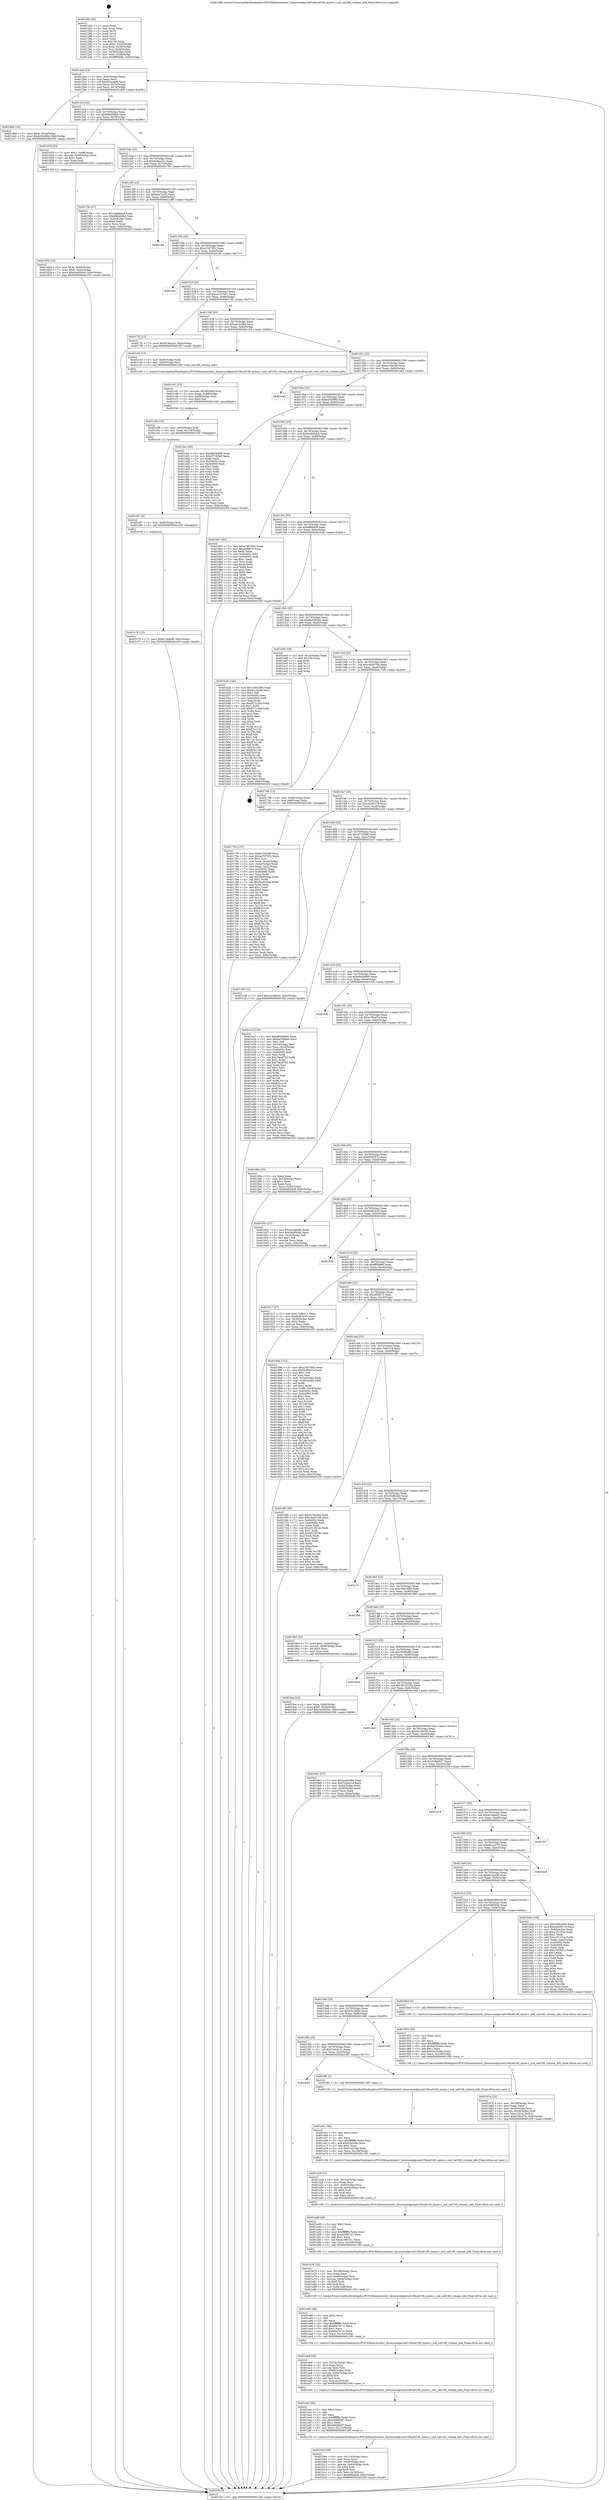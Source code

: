 digraph "0x401280" {
  label = "0x401280 (/mnt/c/Users/mathe/Desktop/tcc/POCII/binaries/extr_linuxsoundpcica0106ca0106_mixer.c_snd_ca0106_volume_info_Final-ollvm.out::main(0))"
  labelloc = "t"
  node[shape=record]

  Entry [label="",width=0.3,height=0.3,shape=circle,fillcolor=black,style=filled]
  "0x4012ad" [label="{
     0x4012ad [23]\l
     | [instrs]\l
     &nbsp;&nbsp;0x4012ad \<+3\>: mov -0x6c(%rbp),%eax\l
     &nbsp;&nbsp;0x4012b0 \<+2\>: mov %eax,%ecx\l
     &nbsp;&nbsp;0x4012b2 \<+6\>: sub $0x815eabf8,%ecx\l
     &nbsp;&nbsp;0x4012b8 \<+3\>: mov %eax,-0x70(%rbp)\l
     &nbsp;&nbsp;0x4012bb \<+3\>: mov %ecx,-0x74(%rbp)\l
     &nbsp;&nbsp;0x4012be \<+6\>: je 0000000000401db9 \<main+0xb39\>\l
  }"]
  "0x401db9" [label="{
     0x401db9 [19]\l
     | [instrs]\l
     &nbsp;&nbsp;0x401db9 \<+7\>: movl $0x0,-0x34(%rbp)\l
     &nbsp;&nbsp;0x401dc0 \<+7\>: movl $0xb29c6f9d,-0x6c(%rbp)\l
     &nbsp;&nbsp;0x401dc7 \<+5\>: jmp 0000000000401f3f \<main+0xcbf\>\l
  }"]
  "0x4012c4" [label="{
     0x4012c4 [22]\l
     | [instrs]\l
     &nbsp;&nbsp;0x4012c4 \<+5\>: jmp 00000000004012c9 \<main+0x49\>\l
     &nbsp;&nbsp;0x4012c9 \<+3\>: mov -0x70(%rbp),%eax\l
     &nbsp;&nbsp;0x4012cc \<+5\>: sub $0x89b466bd,%eax\l
     &nbsp;&nbsp;0x4012d1 \<+3\>: mov %eax,-0x78(%rbp)\l
     &nbsp;&nbsp;0x4012d4 \<+6\>: je 0000000000401819 \<main+0x599\>\l
  }"]
  Exit [label="",width=0.3,height=0.3,shape=circle,fillcolor=black,style=filled,peripheries=2]
  "0x401819" [label="{
     0x401819 [23]\l
     | [instrs]\l
     &nbsp;&nbsp;0x401819 \<+7\>: movl $0x1,-0x48(%rbp)\l
     &nbsp;&nbsp;0x401820 \<+4\>: movslq -0x48(%rbp),%rax\l
     &nbsp;&nbsp;0x401824 \<+4\>: shl $0x2,%rax\l
     &nbsp;&nbsp;0x401828 \<+3\>: mov %rax,%rdi\l
     &nbsp;&nbsp;0x40182b \<+5\>: call 0000000000401050 \<malloc@plt\>\l
     | [calls]\l
     &nbsp;&nbsp;0x401050 \{1\} (unknown)\l
  }"]
  "0x4012da" [label="{
     0x4012da [22]\l
     | [instrs]\l
     &nbsp;&nbsp;0x4012da \<+5\>: jmp 00000000004012df \<main+0x5f\>\l
     &nbsp;&nbsp;0x4012df \<+3\>: mov -0x70(%rbp),%eax\l
     &nbsp;&nbsp;0x4012e2 \<+5\>: sub $0x919aa2cc,%eax\l
     &nbsp;&nbsp;0x4012e7 \<+3\>: mov %eax,-0x7c(%rbp)\l
     &nbsp;&nbsp;0x4012ea \<+6\>: je 00000000004017fe \<main+0x57e\>\l
  }"]
  "0x401c70" [label="{
     0x401c70 [12]\l
     | [instrs]\l
     &nbsp;&nbsp;0x401c70 \<+7\>: movl $0x815eabf8,-0x6c(%rbp)\l
     &nbsp;&nbsp;0x401c77 \<+5\>: jmp 0000000000401f3f \<main+0xcbf\>\l
  }"]
  "0x4017fe" [label="{
     0x4017fe [27]\l
     | [instrs]\l
     &nbsp;&nbsp;0x4017fe \<+5\>: mov $0x18a8bded,%eax\l
     &nbsp;&nbsp;0x401803 \<+5\>: mov $0x89b466bd,%ecx\l
     &nbsp;&nbsp;0x401808 \<+3\>: mov -0x2c(%rbp),%edx\l
     &nbsp;&nbsp;0x40180b \<+3\>: cmp $0x0,%edx\l
     &nbsp;&nbsp;0x40180e \<+3\>: cmove %ecx,%eax\l
     &nbsp;&nbsp;0x401811 \<+3\>: mov %eax,-0x6c(%rbp)\l
     &nbsp;&nbsp;0x401814 \<+5\>: jmp 0000000000401f3f \<main+0xcbf\>\l
  }"]
  "0x4012f0" [label="{
     0x4012f0 [22]\l
     | [instrs]\l
     &nbsp;&nbsp;0x4012f0 \<+5\>: jmp 00000000004012f5 \<main+0x75\>\l
     &nbsp;&nbsp;0x4012f5 \<+3\>: mov -0x70(%rbp),%eax\l
     &nbsp;&nbsp;0x4012f8 \<+5\>: sub $0x9aa7cc52,%eax\l
     &nbsp;&nbsp;0x4012fd \<+3\>: mov %eax,-0x80(%rbp)\l
     &nbsp;&nbsp;0x401300 \<+6\>: je 0000000000401c88 \<main+0xa08\>\l
  }"]
  "0x401c67" [label="{
     0x401c67 [9]\l
     | [instrs]\l
     &nbsp;&nbsp;0x401c67 \<+4\>: mov -0x60(%rbp),%rdi\l
     &nbsp;&nbsp;0x401c6b \<+5\>: call 0000000000401030 \<free@plt\>\l
     | [calls]\l
     &nbsp;&nbsp;0x401030 \{1\} (unknown)\l
  }"]
  "0x401c88" [label="{
     0x401c88\l
  }", style=dashed]
  "0x401306" [label="{
     0x401306 [25]\l
     | [instrs]\l
     &nbsp;&nbsp;0x401306 \<+5\>: jmp 000000000040130b \<main+0x8b\>\l
     &nbsp;&nbsp;0x40130b \<+3\>: mov -0x70(%rbp),%eax\l
     &nbsp;&nbsp;0x40130e \<+5\>: sub $0xa7d5795c,%eax\l
     &nbsp;&nbsp;0x401313 \<+6\>: mov %eax,-0x84(%rbp)\l
     &nbsp;&nbsp;0x401319 \<+6\>: je 0000000000401efc \<main+0xc7c\>\l
  }"]
  "0x401c58" [label="{
     0x401c58 [15]\l
     | [instrs]\l
     &nbsp;&nbsp;0x401c58 \<+4\>: mov -0x50(%rbp),%rdi\l
     &nbsp;&nbsp;0x401c5c \<+6\>: mov %eax,-0x114(%rbp)\l
     &nbsp;&nbsp;0x401c62 \<+5\>: call 0000000000401030 \<free@plt\>\l
     | [calls]\l
     &nbsp;&nbsp;0x401030 \{1\} (unknown)\l
  }"]
  "0x401efc" [label="{
     0x401efc\l
  }", style=dashed]
  "0x40131f" [label="{
     0x40131f [25]\l
     | [instrs]\l
     &nbsp;&nbsp;0x40131f \<+5\>: jmp 0000000000401324 \<main+0xa4\>\l
     &nbsp;&nbsp;0x401324 \<+3\>: mov -0x70(%rbp),%eax\l
     &nbsp;&nbsp;0x401327 \<+5\>: sub $0xaa707931,%eax\l
     &nbsp;&nbsp;0x40132c \<+6\>: mov %eax,-0x88(%rbp)\l
     &nbsp;&nbsp;0x401332 \<+6\>: je 00000000004017f2 \<main+0x572\>\l
  }"]
  "0x401c41" [label="{
     0x401c41 [23]\l
     | [instrs]\l
     &nbsp;&nbsp;0x401c41 \<+10\>: movabs $0x4020b6,%rdi\l
     &nbsp;&nbsp;0x401c4b \<+3\>: mov %eax,-0x68(%rbp)\l
     &nbsp;&nbsp;0x401c4e \<+3\>: mov -0x68(%rbp),%esi\l
     &nbsp;&nbsp;0x401c51 \<+2\>: mov $0x0,%al\l
     &nbsp;&nbsp;0x401c53 \<+5\>: call 0000000000401040 \<printf@plt\>\l
     | [calls]\l
     &nbsp;&nbsp;0x401040 \{1\} (unknown)\l
  }"]
  "0x4017f2" [label="{
     0x4017f2 [12]\l
     | [instrs]\l
     &nbsp;&nbsp;0x4017f2 \<+7\>: movl $0x919aa2cc,-0x6c(%rbp)\l
     &nbsp;&nbsp;0x4017f9 \<+5\>: jmp 0000000000401f3f \<main+0xcbf\>\l
  }"]
  "0x401338" [label="{
     0x401338 [25]\l
     | [instrs]\l
     &nbsp;&nbsp;0x401338 \<+5\>: jmp 000000000040133d \<main+0xbd\>\l
     &nbsp;&nbsp;0x40133d \<+3\>: mov -0x70(%rbp),%eax\l
     &nbsp;&nbsp;0x401340 \<+5\>: sub $0xaac5c08d,%eax\l
     &nbsp;&nbsp;0x401345 \<+6\>: mov %eax,-0x8c(%rbp)\l
     &nbsp;&nbsp;0x40134b \<+6\>: je 0000000000401c34 \<main+0x9b4\>\l
  }"]
  "0x401b04" [label="{
     0x401b04 [39]\l
     | [instrs]\l
     &nbsp;&nbsp;0x401b04 \<+6\>: mov -0x110(%rbp),%ecx\l
     &nbsp;&nbsp;0x401b0a \<+3\>: imul %eax,%ecx\l
     &nbsp;&nbsp;0x401b0d \<+4\>: mov -0x60(%rbp),%rsi\l
     &nbsp;&nbsp;0x401b11 \<+4\>: movslq -0x64(%rbp),%rdi\l
     &nbsp;&nbsp;0x401b15 \<+4\>: shl $0x5,%rdi\l
     &nbsp;&nbsp;0x401b19 \<+3\>: add %rdi,%rsi\l
     &nbsp;&nbsp;0x401b1c \<+3\>: mov %ecx,0x18(%rsi)\l
     &nbsp;&nbsp;0x401b1f \<+7\>: movl $0xb8fdafc8,-0x6c(%rbp)\l
     &nbsp;&nbsp;0x401b26 \<+5\>: jmp 0000000000401f3f \<main+0xcbf\>\l
  }"]
  "0x401c34" [label="{
     0x401c34 [13]\l
     | [instrs]\l
     &nbsp;&nbsp;0x401c34 \<+4\>: mov -0x50(%rbp),%rdi\l
     &nbsp;&nbsp;0x401c38 \<+4\>: mov -0x60(%rbp),%rsi\l
     &nbsp;&nbsp;0x401c3c \<+5\>: call 0000000000401240 \<snd_ca0106_volume_info\>\l
     | [calls]\l
     &nbsp;&nbsp;0x401240 \{1\} (/mnt/c/Users/mathe/Desktop/tcc/POCII/binaries/extr_linuxsoundpcica0106ca0106_mixer.c_snd_ca0106_volume_info_Final-ollvm.out::snd_ca0106_volume_info)\l
  }"]
  "0x401351" [label="{
     0x401351 [25]\l
     | [instrs]\l
     &nbsp;&nbsp;0x401351 \<+5\>: jmp 0000000000401356 \<main+0xd6\>\l
     &nbsp;&nbsp;0x401356 \<+3\>: mov -0x70(%rbp),%eax\l
     &nbsp;&nbsp;0x401359 \<+5\>: sub $0xb135e3bf,%eax\l
     &nbsp;&nbsp;0x40135e \<+6\>: mov %eax,-0x90(%rbp)\l
     &nbsp;&nbsp;0x401364 \<+6\>: je 0000000000401ee0 \<main+0xc60\>\l
  }"]
  "0x401adc" [label="{
     0x401adc [40]\l
     | [instrs]\l
     &nbsp;&nbsp;0x401adc \<+5\>: mov $0x2,%ecx\l
     &nbsp;&nbsp;0x401ae1 \<+1\>: cltd\l
     &nbsp;&nbsp;0x401ae2 \<+2\>: idiv %ecx\l
     &nbsp;&nbsp;0x401ae4 \<+6\>: imul $0xfffffffe,%edx,%ecx\l
     &nbsp;&nbsp;0x401aea \<+6\>: sub $0xd49d8b97,%ecx\l
     &nbsp;&nbsp;0x401af0 \<+3\>: add $0x1,%ecx\l
     &nbsp;&nbsp;0x401af3 \<+6\>: add $0xd49d8b97,%ecx\l
     &nbsp;&nbsp;0x401af9 \<+6\>: mov %ecx,-0x110(%rbp)\l
     &nbsp;&nbsp;0x401aff \<+5\>: call 0000000000401160 \<next_i\>\l
     | [calls]\l
     &nbsp;&nbsp;0x401160 \{1\} (/mnt/c/Users/mathe/Desktop/tcc/POCII/binaries/extr_linuxsoundpcica0106ca0106_mixer.c_snd_ca0106_volume_info_Final-ollvm.out::next_i)\l
  }"]
  "0x401ee0" [label="{
     0x401ee0\l
  }", style=dashed]
  "0x40136a" [label="{
     0x40136a [25]\l
     | [instrs]\l
     &nbsp;&nbsp;0x40136a \<+5\>: jmp 000000000040136f \<main+0xef\>\l
     &nbsp;&nbsp;0x40136f \<+3\>: mov -0x70(%rbp),%eax\l
     &nbsp;&nbsp;0x401372 \<+5\>: sub $0xb29c6f9d,%eax\l
     &nbsp;&nbsp;0x401377 \<+6\>: mov %eax,-0x94(%rbp)\l
     &nbsp;&nbsp;0x40137d \<+6\>: je 0000000000401dcc \<main+0xb4c\>\l
  }"]
  "0x401ab8" [label="{
     0x401ab8 [36]\l
     | [instrs]\l
     &nbsp;&nbsp;0x401ab8 \<+6\>: mov -0x10c(%rbp),%ecx\l
     &nbsp;&nbsp;0x401abe \<+3\>: imul %eax,%ecx\l
     &nbsp;&nbsp;0x401ac1 \<+3\>: movslq %ecx,%rsi\l
     &nbsp;&nbsp;0x401ac4 \<+4\>: mov -0x60(%rbp),%rdi\l
     &nbsp;&nbsp;0x401ac8 \<+4\>: movslq -0x64(%rbp),%r8\l
     &nbsp;&nbsp;0x401acc \<+4\>: shl $0x5,%r8\l
     &nbsp;&nbsp;0x401ad0 \<+3\>: add %r8,%rdi\l
     &nbsp;&nbsp;0x401ad3 \<+4\>: mov %rsi,0x10(%rdi)\l
     &nbsp;&nbsp;0x401ad7 \<+5\>: call 0000000000401160 \<next_i\>\l
     | [calls]\l
     &nbsp;&nbsp;0x401160 \{1\} (/mnt/c/Users/mathe/Desktop/tcc/POCII/binaries/extr_linuxsoundpcica0106ca0106_mixer.c_snd_ca0106_volume_info_Final-ollvm.out::next_i)\l
  }"]
  "0x401dcc" [label="{
     0x401dcc [83]\l
     | [instrs]\l
     &nbsp;&nbsp;0x401dcc \<+5\>: mov $0xd8d3b900,%eax\l
     &nbsp;&nbsp;0x401dd1 \<+5\>: mov $0xcf7190b9,%ecx\l
     &nbsp;&nbsp;0x401dd6 \<+2\>: xor %edx,%edx\l
     &nbsp;&nbsp;0x401dd8 \<+7\>: mov 0x40405c,%esi\l
     &nbsp;&nbsp;0x401ddf \<+7\>: mov 0x404060,%edi\l
     &nbsp;&nbsp;0x401de6 \<+3\>: sub $0x1,%edx\l
     &nbsp;&nbsp;0x401de9 \<+3\>: mov %esi,%r8d\l
     &nbsp;&nbsp;0x401dec \<+3\>: add %edx,%r8d\l
     &nbsp;&nbsp;0x401def \<+4\>: imul %r8d,%esi\l
     &nbsp;&nbsp;0x401df3 \<+3\>: and $0x1,%esi\l
     &nbsp;&nbsp;0x401df6 \<+3\>: cmp $0x0,%esi\l
     &nbsp;&nbsp;0x401df9 \<+4\>: sete %r9b\l
     &nbsp;&nbsp;0x401dfd \<+3\>: cmp $0xa,%edi\l
     &nbsp;&nbsp;0x401e00 \<+4\>: setl %r10b\l
     &nbsp;&nbsp;0x401e04 \<+3\>: mov %r9b,%r11b\l
     &nbsp;&nbsp;0x401e07 \<+3\>: and %r10b,%r11b\l
     &nbsp;&nbsp;0x401e0a \<+3\>: xor %r10b,%r9b\l
     &nbsp;&nbsp;0x401e0d \<+3\>: or %r9b,%r11b\l
     &nbsp;&nbsp;0x401e10 \<+4\>: test $0x1,%r11b\l
     &nbsp;&nbsp;0x401e14 \<+3\>: cmovne %ecx,%eax\l
     &nbsp;&nbsp;0x401e17 \<+3\>: mov %eax,-0x6c(%rbp)\l
     &nbsp;&nbsp;0x401e1a \<+5\>: jmp 0000000000401f3f \<main+0xcbf\>\l
  }"]
  "0x401383" [label="{
     0x401383 [25]\l
     | [instrs]\l
     &nbsp;&nbsp;0x401383 \<+5\>: jmp 0000000000401388 \<main+0x108\>\l
     &nbsp;&nbsp;0x401388 \<+3\>: mov -0x70(%rbp),%eax\l
     &nbsp;&nbsp;0x40138b \<+5\>: sub $0xb4465dc6,%eax\l
     &nbsp;&nbsp;0x401390 \<+6\>: mov %eax,-0x98(%rbp)\l
     &nbsp;&nbsp;0x401396 \<+6\>: je 0000000000401847 \<main+0x5c7\>\l
  }"]
  "0x401a90" [label="{
     0x401a90 [40]\l
     | [instrs]\l
     &nbsp;&nbsp;0x401a90 \<+5\>: mov $0x2,%ecx\l
     &nbsp;&nbsp;0x401a95 \<+1\>: cltd\l
     &nbsp;&nbsp;0x401a96 \<+2\>: idiv %ecx\l
     &nbsp;&nbsp;0x401a98 \<+6\>: imul $0xfffffffe,%edx,%ecx\l
     &nbsp;&nbsp;0x401a9e \<+6\>: add $0xd5a7b71c,%ecx\l
     &nbsp;&nbsp;0x401aa4 \<+3\>: add $0x1,%ecx\l
     &nbsp;&nbsp;0x401aa7 \<+6\>: sub $0xd5a7b71c,%ecx\l
     &nbsp;&nbsp;0x401aad \<+6\>: mov %ecx,-0x10c(%rbp)\l
     &nbsp;&nbsp;0x401ab3 \<+5\>: call 0000000000401160 \<next_i\>\l
     | [calls]\l
     &nbsp;&nbsp;0x401160 \{1\} (/mnt/c/Users/mathe/Desktop/tcc/POCII/binaries/extr_linuxsoundpcica0106ca0106_mixer.c_snd_ca0106_volume_info_Final-ollvm.out::next_i)\l
  }"]
  "0x401847" [label="{
     0x401847 [83]\l
     | [instrs]\l
     &nbsp;&nbsp;0x401847 \<+5\>: mov $0xa7d5795c,%eax\l
     &nbsp;&nbsp;0x40184c \<+5\>: mov $0xa698f73,%ecx\l
     &nbsp;&nbsp;0x401851 \<+2\>: xor %edx,%edx\l
     &nbsp;&nbsp;0x401853 \<+7\>: mov 0x40405c,%esi\l
     &nbsp;&nbsp;0x40185a \<+7\>: mov 0x404060,%edi\l
     &nbsp;&nbsp;0x401861 \<+3\>: sub $0x1,%edx\l
     &nbsp;&nbsp;0x401864 \<+3\>: mov %esi,%r8d\l
     &nbsp;&nbsp;0x401867 \<+3\>: add %edx,%r8d\l
     &nbsp;&nbsp;0x40186a \<+4\>: imul %r8d,%esi\l
     &nbsp;&nbsp;0x40186e \<+3\>: and $0x1,%esi\l
     &nbsp;&nbsp;0x401871 \<+3\>: cmp $0x0,%esi\l
     &nbsp;&nbsp;0x401874 \<+4\>: sete %r9b\l
     &nbsp;&nbsp;0x401878 \<+3\>: cmp $0xa,%edi\l
     &nbsp;&nbsp;0x40187b \<+4\>: setl %r10b\l
     &nbsp;&nbsp;0x40187f \<+3\>: mov %r9b,%r11b\l
     &nbsp;&nbsp;0x401882 \<+3\>: and %r10b,%r11b\l
     &nbsp;&nbsp;0x401885 \<+3\>: xor %r10b,%r9b\l
     &nbsp;&nbsp;0x401888 \<+3\>: or %r9b,%r11b\l
     &nbsp;&nbsp;0x40188b \<+4\>: test $0x1,%r11b\l
     &nbsp;&nbsp;0x40188f \<+3\>: cmovne %ecx,%eax\l
     &nbsp;&nbsp;0x401892 \<+3\>: mov %eax,-0x6c(%rbp)\l
     &nbsp;&nbsp;0x401895 \<+5\>: jmp 0000000000401f3f \<main+0xcbf\>\l
  }"]
  "0x40139c" [label="{
     0x40139c [25]\l
     | [instrs]\l
     &nbsp;&nbsp;0x40139c \<+5\>: jmp 00000000004013a1 \<main+0x121\>\l
     &nbsp;&nbsp;0x4013a1 \<+3\>: mov -0x70(%rbp),%eax\l
     &nbsp;&nbsp;0x4013a4 \<+5\>: sub $0xb8fdafc8,%eax\l
     &nbsp;&nbsp;0x4013a9 \<+6\>: mov %eax,-0x9c(%rbp)\l
     &nbsp;&nbsp;0x4013af \<+6\>: je 0000000000401b2b \<main+0x8ab\>\l
  }"]
  "0x401a70" [label="{
     0x401a70 [32]\l
     | [instrs]\l
     &nbsp;&nbsp;0x401a70 \<+6\>: mov -0x108(%rbp),%ecx\l
     &nbsp;&nbsp;0x401a76 \<+3\>: imul %eax,%ecx\l
     &nbsp;&nbsp;0x401a79 \<+4\>: mov -0x60(%rbp),%rsi\l
     &nbsp;&nbsp;0x401a7d \<+4\>: movslq -0x64(%rbp),%rdi\l
     &nbsp;&nbsp;0x401a81 \<+4\>: shl $0x5,%rdi\l
     &nbsp;&nbsp;0x401a85 \<+3\>: add %rdi,%rsi\l
     &nbsp;&nbsp;0x401a88 \<+3\>: mov %ecx,0x8(%rsi)\l
     &nbsp;&nbsp;0x401a8b \<+5\>: call 0000000000401160 \<next_i\>\l
     | [calls]\l
     &nbsp;&nbsp;0x401160 \{1\} (/mnt/c/Users/mathe/Desktop/tcc/POCII/binaries/extr_linuxsoundpcica0106ca0106_mixer.c_snd_ca0106_volume_info_Final-ollvm.out::next_i)\l
  }"]
  "0x401b2b" [label="{
     0x401b2b [144]\l
     | [instrs]\l
     &nbsp;&nbsp;0x401b2b \<+5\>: mov $0x1f462d90,%eax\l
     &nbsp;&nbsp;0x401b30 \<+5\>: mov $0x4cc2acf8,%ecx\l
     &nbsp;&nbsp;0x401b35 \<+2\>: mov $0x1,%dl\l
     &nbsp;&nbsp;0x401b37 \<+7\>: mov 0x40405c,%esi\l
     &nbsp;&nbsp;0x401b3e \<+7\>: mov 0x404060,%edi\l
     &nbsp;&nbsp;0x401b45 \<+3\>: mov %esi,%r8d\l
     &nbsp;&nbsp;0x401b48 \<+7\>: sub $0xf571c5bf,%r8d\l
     &nbsp;&nbsp;0x401b4f \<+4\>: sub $0x1,%r8d\l
     &nbsp;&nbsp;0x401b53 \<+7\>: add $0xf571c5bf,%r8d\l
     &nbsp;&nbsp;0x401b5a \<+4\>: imul %r8d,%esi\l
     &nbsp;&nbsp;0x401b5e \<+3\>: and $0x1,%esi\l
     &nbsp;&nbsp;0x401b61 \<+3\>: cmp $0x0,%esi\l
     &nbsp;&nbsp;0x401b64 \<+4\>: sete %r9b\l
     &nbsp;&nbsp;0x401b68 \<+3\>: cmp $0xa,%edi\l
     &nbsp;&nbsp;0x401b6b \<+4\>: setl %r10b\l
     &nbsp;&nbsp;0x401b6f \<+3\>: mov %r9b,%r11b\l
     &nbsp;&nbsp;0x401b72 \<+4\>: xor $0xff,%r11b\l
     &nbsp;&nbsp;0x401b76 \<+3\>: mov %r10b,%bl\l
     &nbsp;&nbsp;0x401b79 \<+3\>: xor $0xff,%bl\l
     &nbsp;&nbsp;0x401b7c \<+3\>: xor $0x1,%dl\l
     &nbsp;&nbsp;0x401b7f \<+3\>: mov %r11b,%r14b\l
     &nbsp;&nbsp;0x401b82 \<+4\>: and $0xff,%r14b\l
     &nbsp;&nbsp;0x401b86 \<+3\>: and %dl,%r9b\l
     &nbsp;&nbsp;0x401b89 \<+3\>: mov %bl,%r15b\l
     &nbsp;&nbsp;0x401b8c \<+4\>: and $0xff,%r15b\l
     &nbsp;&nbsp;0x401b90 \<+3\>: and %dl,%r10b\l
     &nbsp;&nbsp;0x401b93 \<+3\>: or %r9b,%r14b\l
     &nbsp;&nbsp;0x401b96 \<+3\>: or %r10b,%r15b\l
     &nbsp;&nbsp;0x401b99 \<+3\>: xor %r15b,%r14b\l
     &nbsp;&nbsp;0x401b9c \<+3\>: or %bl,%r11b\l
     &nbsp;&nbsp;0x401b9f \<+4\>: xor $0xff,%r11b\l
     &nbsp;&nbsp;0x401ba3 \<+3\>: or $0x1,%dl\l
     &nbsp;&nbsp;0x401ba6 \<+3\>: and %dl,%r11b\l
     &nbsp;&nbsp;0x401ba9 \<+3\>: or %r11b,%r14b\l
     &nbsp;&nbsp;0x401bac \<+4\>: test $0x1,%r14b\l
     &nbsp;&nbsp;0x401bb0 \<+3\>: cmovne %ecx,%eax\l
     &nbsp;&nbsp;0x401bb3 \<+3\>: mov %eax,-0x6c(%rbp)\l
     &nbsp;&nbsp;0x401bb6 \<+5\>: jmp 0000000000401f3f \<main+0xcbf\>\l
  }"]
  "0x4013b5" [label="{
     0x4013b5 [25]\l
     | [instrs]\l
     &nbsp;&nbsp;0x4013b5 \<+5\>: jmp 00000000004013ba \<main+0x13a\>\l
     &nbsp;&nbsp;0x4013ba \<+3\>: mov -0x70(%rbp),%eax\l
     &nbsp;&nbsp;0x4013bd \<+5\>: sub $0xba3585e0,%eax\l
     &nbsp;&nbsp;0x4013c2 \<+6\>: mov %eax,-0xa0(%rbp)\l
     &nbsp;&nbsp;0x4013c8 \<+6\>: je 0000000000401eb5 \<main+0xc35\>\l
  }"]
  "0x401a48" [label="{
     0x401a48 [40]\l
     | [instrs]\l
     &nbsp;&nbsp;0x401a48 \<+5\>: mov $0x2,%ecx\l
     &nbsp;&nbsp;0x401a4d \<+1\>: cltd\l
     &nbsp;&nbsp;0x401a4e \<+2\>: idiv %ecx\l
     &nbsp;&nbsp;0x401a50 \<+6\>: imul $0xfffffffe,%edx,%ecx\l
     &nbsp;&nbsp;0x401a56 \<+6\>: add $0xec39b7e1,%ecx\l
     &nbsp;&nbsp;0x401a5c \<+3\>: add $0x1,%ecx\l
     &nbsp;&nbsp;0x401a5f \<+6\>: sub $0xec39b7e1,%ecx\l
     &nbsp;&nbsp;0x401a65 \<+6\>: mov %ecx,-0x108(%rbp)\l
     &nbsp;&nbsp;0x401a6b \<+5\>: call 0000000000401160 \<next_i\>\l
     | [calls]\l
     &nbsp;&nbsp;0x401160 \{1\} (/mnt/c/Users/mathe/Desktop/tcc/POCII/binaries/extr_linuxsoundpcica0106ca0106_mixer.c_snd_ca0106_volume_info_Final-ollvm.out::next_i)\l
  }"]
  "0x401eb5" [label="{
     0x401eb5 [19]\l
     | [instrs]\l
     &nbsp;&nbsp;0x401eb5 \<+3\>: mov -0x24(%rbp),%eax\l
     &nbsp;&nbsp;0x401eb8 \<+7\>: add $0x100,%rsp\l
     &nbsp;&nbsp;0x401ebf \<+1\>: pop %rbx\l
     &nbsp;&nbsp;0x401ec0 \<+2\>: pop %r12\l
     &nbsp;&nbsp;0x401ec2 \<+2\>: pop %r14\l
     &nbsp;&nbsp;0x401ec4 \<+2\>: pop %r15\l
     &nbsp;&nbsp;0x401ec6 \<+1\>: pop %rbp\l
     &nbsp;&nbsp;0x401ec7 \<+1\>: ret\l
  }"]
  "0x4013ce" [label="{
     0x4013ce [25]\l
     | [instrs]\l
     &nbsp;&nbsp;0x4013ce \<+5\>: jmp 00000000004013d3 \<main+0x153\>\l
     &nbsp;&nbsp;0x4013d3 \<+3\>: mov -0x70(%rbp),%eax\l
     &nbsp;&nbsp;0x4013d6 \<+5\>: sub $0xc4a00784,%eax\l
     &nbsp;&nbsp;0x4013db \<+6\>: mov %eax,-0xa4(%rbp)\l
     &nbsp;&nbsp;0x4013e1 \<+6\>: je 0000000000401748 \<main+0x4c8\>\l
  }"]
  "0x401a29" [label="{
     0x401a29 [31]\l
     | [instrs]\l
     &nbsp;&nbsp;0x401a29 \<+6\>: mov -0x104(%rbp),%ecx\l
     &nbsp;&nbsp;0x401a2f \<+3\>: imul %eax,%ecx\l
     &nbsp;&nbsp;0x401a32 \<+4\>: mov -0x60(%rbp),%rsi\l
     &nbsp;&nbsp;0x401a36 \<+4\>: movslq -0x64(%rbp),%rdi\l
     &nbsp;&nbsp;0x401a3a \<+4\>: shl $0x5,%rdi\l
     &nbsp;&nbsp;0x401a3e \<+3\>: add %rdi,%rsi\l
     &nbsp;&nbsp;0x401a41 \<+2\>: mov %ecx,(%rsi)\l
     &nbsp;&nbsp;0x401a43 \<+5\>: call 0000000000401160 \<next_i\>\l
     | [calls]\l
     &nbsp;&nbsp;0x401160 \{1\} (/mnt/c/Users/mathe/Desktop/tcc/POCII/binaries/extr_linuxsoundpcica0106ca0106_mixer.c_snd_ca0106_volume_info_Final-ollvm.out::next_i)\l
  }"]
  "0x401748" [label="{
     0x401748 [13]\l
     | [instrs]\l
     &nbsp;&nbsp;0x401748 \<+4\>: mov -0x40(%rbp),%rax\l
     &nbsp;&nbsp;0x40174c \<+4\>: mov 0x8(%rax),%rdi\l
     &nbsp;&nbsp;0x401750 \<+5\>: call 0000000000401060 \<atoi@plt\>\l
     | [calls]\l
     &nbsp;&nbsp;0x401060 \{1\} (unknown)\l
  }"]
  "0x4013e7" [label="{
     0x4013e7 [25]\l
     | [instrs]\l
     &nbsp;&nbsp;0x4013e7 \<+5\>: jmp 00000000004013ec \<main+0x16c\>\l
     &nbsp;&nbsp;0x4013ec \<+3\>: mov -0x70(%rbp),%eax\l
     &nbsp;&nbsp;0x4013ef \<+5\>: sub $0xcb400119,%eax\l
     &nbsp;&nbsp;0x4013f4 \<+6\>: mov %eax,-0xa8(%rbp)\l
     &nbsp;&nbsp;0x4013fa \<+6\>: je 0000000000401c28 \<main+0x9a8\>\l
  }"]
  "0x401a01" [label="{
     0x401a01 [40]\l
     | [instrs]\l
     &nbsp;&nbsp;0x401a01 \<+5\>: mov $0x2,%ecx\l
     &nbsp;&nbsp;0x401a06 \<+1\>: cltd\l
     &nbsp;&nbsp;0x401a07 \<+2\>: idiv %ecx\l
     &nbsp;&nbsp;0x401a09 \<+6\>: imul $0xfffffffe,%edx,%ecx\l
     &nbsp;&nbsp;0x401a0f \<+6\>: add $0xb1b33da,%ecx\l
     &nbsp;&nbsp;0x401a15 \<+3\>: add $0x1,%ecx\l
     &nbsp;&nbsp;0x401a18 \<+6\>: sub $0xb1b33da,%ecx\l
     &nbsp;&nbsp;0x401a1e \<+6\>: mov %ecx,-0x104(%rbp)\l
     &nbsp;&nbsp;0x401a24 \<+5\>: call 0000000000401160 \<next_i\>\l
     | [calls]\l
     &nbsp;&nbsp;0x401160 \{1\} (/mnt/c/Users/mathe/Desktop/tcc/POCII/binaries/extr_linuxsoundpcica0106ca0106_mixer.c_snd_ca0106_volume_info_Final-ollvm.out::next_i)\l
  }"]
  "0x401c28" [label="{
     0x401c28 [12]\l
     | [instrs]\l
     &nbsp;&nbsp;0x401c28 \<+7\>: movl $0x3a10635c,-0x6c(%rbp)\l
     &nbsp;&nbsp;0x401c2f \<+5\>: jmp 0000000000401f3f \<main+0xcbf\>\l
  }"]
  "0x401400" [label="{
     0x401400 [25]\l
     | [instrs]\l
     &nbsp;&nbsp;0x401400 \<+5\>: jmp 0000000000401405 \<main+0x185\>\l
     &nbsp;&nbsp;0x401405 \<+3\>: mov -0x70(%rbp),%eax\l
     &nbsp;&nbsp;0x401408 \<+5\>: sub $0xcf7190b9,%eax\l
     &nbsp;&nbsp;0x40140d \<+6\>: mov %eax,-0xac(%rbp)\l
     &nbsp;&nbsp;0x401413 \<+6\>: je 0000000000401e1f \<main+0xb9f\>\l
  }"]
  "0x40160d" [label="{
     0x40160d\l
  }", style=dashed]
  "0x401e1f" [label="{
     0x401e1f [150]\l
     | [instrs]\l
     &nbsp;&nbsp;0x401e1f \<+5\>: mov $0xd8d3b900,%eax\l
     &nbsp;&nbsp;0x401e24 \<+5\>: mov $0xba3585e0,%ecx\l
     &nbsp;&nbsp;0x401e29 \<+2\>: mov $0x1,%dl\l
     &nbsp;&nbsp;0x401e2b \<+3\>: mov -0x34(%rbp),%esi\l
     &nbsp;&nbsp;0x401e2e \<+3\>: mov %esi,-0x24(%rbp)\l
     &nbsp;&nbsp;0x401e31 \<+7\>: mov 0x40405c,%esi\l
     &nbsp;&nbsp;0x401e38 \<+7\>: mov 0x404060,%edi\l
     &nbsp;&nbsp;0x401e3f \<+3\>: mov %esi,%r8d\l
     &nbsp;&nbsp;0x401e42 \<+7\>: sub $0x7aeaf764,%r8d\l
     &nbsp;&nbsp;0x401e49 \<+4\>: sub $0x1,%r8d\l
     &nbsp;&nbsp;0x401e4d \<+7\>: add $0x7aeaf764,%r8d\l
     &nbsp;&nbsp;0x401e54 \<+4\>: imul %r8d,%esi\l
     &nbsp;&nbsp;0x401e58 \<+3\>: and $0x1,%esi\l
     &nbsp;&nbsp;0x401e5b \<+3\>: cmp $0x0,%esi\l
     &nbsp;&nbsp;0x401e5e \<+4\>: sete %r9b\l
     &nbsp;&nbsp;0x401e62 \<+3\>: cmp $0xa,%edi\l
     &nbsp;&nbsp;0x401e65 \<+4\>: setl %r10b\l
     &nbsp;&nbsp;0x401e69 \<+3\>: mov %r9b,%r11b\l
     &nbsp;&nbsp;0x401e6c \<+4\>: xor $0xff,%r11b\l
     &nbsp;&nbsp;0x401e70 \<+3\>: mov %r10b,%bl\l
     &nbsp;&nbsp;0x401e73 \<+3\>: xor $0xff,%bl\l
     &nbsp;&nbsp;0x401e76 \<+3\>: xor $0x0,%dl\l
     &nbsp;&nbsp;0x401e79 \<+3\>: mov %r11b,%r14b\l
     &nbsp;&nbsp;0x401e7c \<+4\>: and $0x0,%r14b\l
     &nbsp;&nbsp;0x401e80 \<+3\>: and %dl,%r9b\l
     &nbsp;&nbsp;0x401e83 \<+3\>: mov %bl,%r15b\l
     &nbsp;&nbsp;0x401e86 \<+4\>: and $0x0,%r15b\l
     &nbsp;&nbsp;0x401e8a \<+3\>: and %dl,%r10b\l
     &nbsp;&nbsp;0x401e8d \<+3\>: or %r9b,%r14b\l
     &nbsp;&nbsp;0x401e90 \<+3\>: or %r10b,%r15b\l
     &nbsp;&nbsp;0x401e93 \<+3\>: xor %r15b,%r14b\l
     &nbsp;&nbsp;0x401e96 \<+3\>: or %bl,%r11b\l
     &nbsp;&nbsp;0x401e99 \<+4\>: xor $0xff,%r11b\l
     &nbsp;&nbsp;0x401e9d \<+3\>: or $0x0,%dl\l
     &nbsp;&nbsp;0x401ea0 \<+3\>: and %dl,%r11b\l
     &nbsp;&nbsp;0x401ea3 \<+3\>: or %r11b,%r14b\l
     &nbsp;&nbsp;0x401ea6 \<+4\>: test $0x1,%r14b\l
     &nbsp;&nbsp;0x401eaa \<+3\>: cmovne %ecx,%eax\l
     &nbsp;&nbsp;0x401ead \<+3\>: mov %eax,-0x6c(%rbp)\l
     &nbsp;&nbsp;0x401eb0 \<+5\>: jmp 0000000000401f3f \<main+0xcbf\>\l
  }"]
  "0x401419" [label="{
     0x401419 [25]\l
     | [instrs]\l
     &nbsp;&nbsp;0x401419 \<+5\>: jmp 000000000040141e \<main+0x19e\>\l
     &nbsp;&nbsp;0x40141e \<+3\>: mov -0x70(%rbp),%eax\l
     &nbsp;&nbsp;0x401421 \<+5\>: sub $0xd8d3b900,%eax\l
     &nbsp;&nbsp;0x401426 \<+6\>: mov %eax,-0xb0(%rbp)\l
     &nbsp;&nbsp;0x40142c \<+6\>: je 0000000000401f38 \<main+0xcb8\>\l
  }"]
  "0x4019fc" [label="{
     0x4019fc [5]\l
     | [instrs]\l
     &nbsp;&nbsp;0x4019fc \<+5\>: call 0000000000401160 \<next_i\>\l
     | [calls]\l
     &nbsp;&nbsp;0x401160 \{1\} (/mnt/c/Users/mathe/Desktop/tcc/POCII/binaries/extr_linuxsoundpcica0106ca0106_mixer.c_snd_ca0106_volume_info_Final-ollvm.out::next_i)\l
  }"]
  "0x401f38" [label="{
     0x401f38\l
  }", style=dashed]
  "0x401432" [label="{
     0x401432 [25]\l
     | [instrs]\l
     &nbsp;&nbsp;0x401432 \<+5\>: jmp 0000000000401437 \<main+0x1b7\>\l
     &nbsp;&nbsp;0x401437 \<+3\>: mov -0x70(%rbp),%eax\l
     &nbsp;&nbsp;0x40143a \<+5\>: sub $0xe1f9cd74,%eax\l
     &nbsp;&nbsp;0x40143f \<+6\>: mov %eax,-0xb4(%rbp)\l
     &nbsp;&nbsp;0x401445 \<+6\>: je 000000000040199a \<main+0x71a\>\l
  }"]
  "0x4015f4" [label="{
     0x4015f4 [25]\l
     | [instrs]\l
     &nbsp;&nbsp;0x4015f4 \<+5\>: jmp 00000000004015f9 \<main+0x379\>\l
     &nbsp;&nbsp;0x4015f9 \<+3\>: mov -0x70(%rbp),%eax\l
     &nbsp;&nbsp;0x4015fc \<+5\>: sub $0x7cdc6c1a,%eax\l
     &nbsp;&nbsp;0x401601 \<+6\>: mov %eax,-0xfc(%rbp)\l
     &nbsp;&nbsp;0x401607 \<+6\>: je 00000000004019fc \<main+0x77c\>\l
  }"]
  "0x40199a" [label="{
     0x40199a [25]\l
     | [instrs]\l
     &nbsp;&nbsp;0x40199a \<+2\>: xor %eax,%eax\l
     &nbsp;&nbsp;0x40199c \<+3\>: mov -0x54(%rbp),%ecx\l
     &nbsp;&nbsp;0x40199f \<+3\>: sub $0x1,%eax\l
     &nbsp;&nbsp;0x4019a2 \<+2\>: sub %eax,%ecx\l
     &nbsp;&nbsp;0x4019a4 \<+3\>: mov %ecx,-0x54(%rbp)\l
     &nbsp;&nbsp;0x4019a7 \<+7\>: movl $0xb4465dc6,-0x6c(%rbp)\l
     &nbsp;&nbsp;0x4019ae \<+5\>: jmp 0000000000401f3f \<main+0xcbf\>\l
  }"]
  "0x40144b" [label="{
     0x40144b [25]\l
     | [instrs]\l
     &nbsp;&nbsp;0x40144b \<+5\>: jmp 0000000000401450 \<main+0x1d0\>\l
     &nbsp;&nbsp;0x401450 \<+3\>: mov -0x70(%rbp),%eax\l
     &nbsp;&nbsp;0x401453 \<+5\>: sub $0xf439357a,%eax\l
     &nbsp;&nbsp;0x401458 \<+6\>: mov %eax,-0xb8(%rbp)\l
     &nbsp;&nbsp;0x40145e \<+6\>: je 0000000000401932 \<main+0x6b2\>\l
  }"]
  "0x401685" [label="{
     0x401685\l
  }", style=dashed]
  "0x401932" [label="{
     0x401932 [27]\l
     | [instrs]\l
     &nbsp;&nbsp;0x401932 \<+5\>: mov $0x2eed6d06,%eax\l
     &nbsp;&nbsp;0x401937 \<+5\>: mov $0x544f504b,%ecx\l
     &nbsp;&nbsp;0x40193c \<+3\>: mov -0x25(%rbp),%dl\l
     &nbsp;&nbsp;0x40193f \<+3\>: test $0x1,%dl\l
     &nbsp;&nbsp;0x401942 \<+3\>: cmovne %ecx,%eax\l
     &nbsp;&nbsp;0x401945 \<+3\>: mov %eax,-0x6c(%rbp)\l
     &nbsp;&nbsp;0x401948 \<+5\>: jmp 0000000000401f3f \<main+0xcbf\>\l
  }"]
  "0x401464" [label="{
     0x401464 [25]\l
     | [instrs]\l
     &nbsp;&nbsp;0x401464 \<+5\>: jmp 0000000000401469 \<main+0x1e9\>\l
     &nbsp;&nbsp;0x401469 \<+3\>: mov -0x70(%rbp),%eax\l
     &nbsp;&nbsp;0x40146c \<+5\>: sub $0xf4481b20,%eax\l
     &nbsp;&nbsp;0x401471 \<+6\>: mov %eax,-0xbc(%rbp)\l
     &nbsp;&nbsp;0x401477 \<+6\>: je 0000000000401632 \<main+0x3b2\>\l
  }"]
  "0x4019ca" [label="{
     0x4019ca [23]\l
     | [instrs]\l
     &nbsp;&nbsp;0x4019ca \<+4\>: mov %rax,-0x60(%rbp)\l
     &nbsp;&nbsp;0x4019ce \<+7\>: movl $0x0,-0x64(%rbp)\l
     &nbsp;&nbsp;0x4019d5 \<+7\>: movl $0x3a10635c,-0x6c(%rbp)\l
     &nbsp;&nbsp;0x4019dc \<+5\>: jmp 0000000000401f3f \<main+0xcbf\>\l
  }"]
  "0x401632" [label="{
     0x401632\l
  }", style=dashed]
  "0x40147d" [label="{
     0x40147d [25]\l
     | [instrs]\l
     &nbsp;&nbsp;0x40147d \<+5\>: jmp 0000000000401482 \<main+0x202\>\l
     &nbsp;&nbsp;0x401482 \<+3\>: mov -0x70(%rbp),%eax\l
     &nbsp;&nbsp;0x401485 \<+5\>: sub $0xfff99d8c,%eax\l
     &nbsp;&nbsp;0x40148a \<+6\>: mov %eax,-0xc0(%rbp)\l
     &nbsp;&nbsp;0x401490 \<+6\>: je 0000000000401617 \<main+0x397\>\l
  }"]
  "0x40197a" [label="{
     0x40197a [32]\l
     | [instrs]\l
     &nbsp;&nbsp;0x40197a \<+6\>: mov -0x100(%rbp),%ecx\l
     &nbsp;&nbsp;0x401980 \<+3\>: imul %eax,%ecx\l
     &nbsp;&nbsp;0x401983 \<+4\>: mov -0x50(%rbp),%rsi\l
     &nbsp;&nbsp;0x401987 \<+4\>: movslq -0x54(%rbp),%rdi\l
     &nbsp;&nbsp;0x40198b \<+3\>: mov %ecx,(%rsi,%rdi,4)\l
     &nbsp;&nbsp;0x40198e \<+7\>: movl $0xe1f9cd74,-0x6c(%rbp)\l
     &nbsp;&nbsp;0x401995 \<+5\>: jmp 0000000000401f3f \<main+0xcbf\>\l
  }"]
  "0x401617" [label="{
     0x401617 [27]\l
     | [instrs]\l
     &nbsp;&nbsp;0x401617 \<+5\>: mov $0x17e8e215,%eax\l
     &nbsp;&nbsp;0x40161c \<+5\>: mov $0xf4481b20,%ecx\l
     &nbsp;&nbsp;0x401621 \<+3\>: mov -0x30(%rbp),%edx\l
     &nbsp;&nbsp;0x401624 \<+3\>: cmp $0x2,%edx\l
     &nbsp;&nbsp;0x401627 \<+3\>: cmovne %ecx,%eax\l
     &nbsp;&nbsp;0x40162a \<+3\>: mov %eax,-0x6c(%rbp)\l
     &nbsp;&nbsp;0x40162d \<+5\>: jmp 0000000000401f3f \<main+0xcbf\>\l
  }"]
  "0x401496" [label="{
     0x401496 [25]\l
     | [instrs]\l
     &nbsp;&nbsp;0x401496 \<+5\>: jmp 000000000040149b \<main+0x21b\>\l
     &nbsp;&nbsp;0x40149b \<+3\>: mov -0x70(%rbp),%eax\l
     &nbsp;&nbsp;0x40149e \<+5\>: sub $0xa698f73,%eax\l
     &nbsp;&nbsp;0x4014a3 \<+6\>: mov %eax,-0xc4(%rbp)\l
     &nbsp;&nbsp;0x4014a9 \<+6\>: je 000000000040189a \<main+0x61a\>\l
  }"]
  "0x401f3f" [label="{
     0x401f3f [5]\l
     | [instrs]\l
     &nbsp;&nbsp;0x401f3f \<+5\>: jmp 00000000004012ad \<main+0x2d\>\l
  }"]
  "0x401280" [label="{
     0x401280 [45]\l
     | [instrs]\l
     &nbsp;&nbsp;0x401280 \<+1\>: push %rbp\l
     &nbsp;&nbsp;0x401281 \<+3\>: mov %rsp,%rbp\l
     &nbsp;&nbsp;0x401284 \<+2\>: push %r15\l
     &nbsp;&nbsp;0x401286 \<+2\>: push %r14\l
     &nbsp;&nbsp;0x401288 \<+2\>: push %r12\l
     &nbsp;&nbsp;0x40128a \<+1\>: push %rbx\l
     &nbsp;&nbsp;0x40128b \<+7\>: sub $0x100,%rsp\l
     &nbsp;&nbsp;0x401292 \<+7\>: movl $0x0,-0x34(%rbp)\l
     &nbsp;&nbsp;0x401299 \<+3\>: mov %edi,-0x38(%rbp)\l
     &nbsp;&nbsp;0x40129c \<+4\>: mov %rsi,-0x40(%rbp)\l
     &nbsp;&nbsp;0x4012a0 \<+3\>: mov -0x38(%rbp),%edi\l
     &nbsp;&nbsp;0x4012a3 \<+3\>: mov %edi,-0x30(%rbp)\l
     &nbsp;&nbsp;0x4012a6 \<+7\>: movl $0xfff99d8c,-0x6c(%rbp)\l
  }"]
  "0x401952" [label="{
     0x401952 [40]\l
     | [instrs]\l
     &nbsp;&nbsp;0x401952 \<+5\>: mov $0x2,%ecx\l
     &nbsp;&nbsp;0x401957 \<+1\>: cltd\l
     &nbsp;&nbsp;0x401958 \<+2\>: idiv %ecx\l
     &nbsp;&nbsp;0x40195a \<+6\>: imul $0xfffffffe,%edx,%ecx\l
     &nbsp;&nbsp;0x401960 \<+6\>: sub $0x5410c46a,%ecx\l
     &nbsp;&nbsp;0x401966 \<+3\>: add $0x1,%ecx\l
     &nbsp;&nbsp;0x401969 \<+6\>: add $0x5410c46a,%ecx\l
     &nbsp;&nbsp;0x40196f \<+6\>: mov %ecx,-0x100(%rbp)\l
     &nbsp;&nbsp;0x401975 \<+5\>: call 0000000000401160 \<next_i\>\l
     | [calls]\l
     &nbsp;&nbsp;0x401160 \{1\} (/mnt/c/Users/mathe/Desktop/tcc/POCII/binaries/extr_linuxsoundpcica0106ca0106_mixer.c_snd_ca0106_volume_info_Final-ollvm.out::next_i)\l
  }"]
  "0x40189a" [label="{
     0x40189a [152]\l
     | [instrs]\l
     &nbsp;&nbsp;0x40189a \<+5\>: mov $0xa7d5795c,%eax\l
     &nbsp;&nbsp;0x40189f \<+5\>: mov $0xf439357a,%ecx\l
     &nbsp;&nbsp;0x4018a4 \<+2\>: mov $0x1,%dl\l
     &nbsp;&nbsp;0x4018a6 \<+2\>: xor %esi,%esi\l
     &nbsp;&nbsp;0x4018a8 \<+3\>: mov -0x54(%rbp),%edi\l
     &nbsp;&nbsp;0x4018ab \<+3\>: cmp -0x48(%rbp),%edi\l
     &nbsp;&nbsp;0x4018ae \<+4\>: setl %r8b\l
     &nbsp;&nbsp;0x4018b2 \<+4\>: and $0x1,%r8b\l
     &nbsp;&nbsp;0x4018b6 \<+4\>: mov %r8b,-0x25(%rbp)\l
     &nbsp;&nbsp;0x4018ba \<+7\>: mov 0x40405c,%edi\l
     &nbsp;&nbsp;0x4018c1 \<+8\>: mov 0x404060,%r9d\l
     &nbsp;&nbsp;0x4018c9 \<+3\>: sub $0x1,%esi\l
     &nbsp;&nbsp;0x4018cc \<+3\>: mov %edi,%r10d\l
     &nbsp;&nbsp;0x4018cf \<+3\>: add %esi,%r10d\l
     &nbsp;&nbsp;0x4018d2 \<+4\>: imul %r10d,%edi\l
     &nbsp;&nbsp;0x4018d6 \<+3\>: and $0x1,%edi\l
     &nbsp;&nbsp;0x4018d9 \<+3\>: cmp $0x0,%edi\l
     &nbsp;&nbsp;0x4018dc \<+4\>: sete %r8b\l
     &nbsp;&nbsp;0x4018e0 \<+4\>: cmp $0xa,%r9d\l
     &nbsp;&nbsp;0x4018e4 \<+4\>: setl %r11b\l
     &nbsp;&nbsp;0x4018e8 \<+3\>: mov %r8b,%bl\l
     &nbsp;&nbsp;0x4018eb \<+3\>: xor $0xff,%bl\l
     &nbsp;&nbsp;0x4018ee \<+3\>: mov %r11b,%r14b\l
     &nbsp;&nbsp;0x4018f1 \<+4\>: xor $0xff,%r14b\l
     &nbsp;&nbsp;0x4018f5 \<+3\>: xor $0x1,%dl\l
     &nbsp;&nbsp;0x4018f8 \<+3\>: mov %bl,%r15b\l
     &nbsp;&nbsp;0x4018fb \<+4\>: and $0xff,%r15b\l
     &nbsp;&nbsp;0x4018ff \<+3\>: and %dl,%r8b\l
     &nbsp;&nbsp;0x401902 \<+3\>: mov %r14b,%r12b\l
     &nbsp;&nbsp;0x401905 \<+4\>: and $0xff,%r12b\l
     &nbsp;&nbsp;0x401909 \<+3\>: and %dl,%r11b\l
     &nbsp;&nbsp;0x40190c \<+3\>: or %r8b,%r15b\l
     &nbsp;&nbsp;0x40190f \<+3\>: or %r11b,%r12b\l
     &nbsp;&nbsp;0x401912 \<+3\>: xor %r12b,%r15b\l
     &nbsp;&nbsp;0x401915 \<+3\>: or %r14b,%bl\l
     &nbsp;&nbsp;0x401918 \<+3\>: xor $0xff,%bl\l
     &nbsp;&nbsp;0x40191b \<+3\>: or $0x1,%dl\l
     &nbsp;&nbsp;0x40191e \<+2\>: and %dl,%bl\l
     &nbsp;&nbsp;0x401920 \<+3\>: or %bl,%r15b\l
     &nbsp;&nbsp;0x401923 \<+4\>: test $0x1,%r15b\l
     &nbsp;&nbsp;0x401927 \<+3\>: cmovne %ecx,%eax\l
     &nbsp;&nbsp;0x40192a \<+3\>: mov %eax,-0x6c(%rbp)\l
     &nbsp;&nbsp;0x40192d \<+5\>: jmp 0000000000401f3f \<main+0xcbf\>\l
  }"]
  "0x4014af" [label="{
     0x4014af [25]\l
     | [instrs]\l
     &nbsp;&nbsp;0x4014af \<+5\>: jmp 00000000004014b4 \<main+0x234\>\l
     &nbsp;&nbsp;0x4014b4 \<+3\>: mov -0x70(%rbp),%eax\l
     &nbsp;&nbsp;0x4014b7 \<+5\>: sub $0x17e8e215,%eax\l
     &nbsp;&nbsp;0x4014bc \<+6\>: mov %eax,-0xc8(%rbp)\l
     &nbsp;&nbsp;0x4014c2 \<+6\>: je 00000000004016f0 \<main+0x470\>\l
  }"]
  "0x4015db" [label="{
     0x4015db [25]\l
     | [instrs]\l
     &nbsp;&nbsp;0x4015db \<+5\>: jmp 00000000004015e0 \<main+0x360\>\l
     &nbsp;&nbsp;0x4015e0 \<+3\>: mov -0x70(%rbp),%eax\l
     &nbsp;&nbsp;0x4015e3 \<+5\>: sub $0x55c16f5e,%eax\l
     &nbsp;&nbsp;0x4015e8 \<+6\>: mov %eax,-0xf8(%rbp)\l
     &nbsp;&nbsp;0x4015ee \<+6\>: je 0000000000401685 \<main+0x405\>\l
  }"]
  "0x4016f0" [label="{
     0x4016f0 [88]\l
     | [instrs]\l
     &nbsp;&nbsp;0x4016f0 \<+5\>: mov $0xb135e3bf,%eax\l
     &nbsp;&nbsp;0x4016f5 \<+5\>: mov $0xc4a00784,%ecx\l
     &nbsp;&nbsp;0x4016fa \<+7\>: mov 0x40405c,%edx\l
     &nbsp;&nbsp;0x401701 \<+7\>: mov 0x404060,%esi\l
     &nbsp;&nbsp;0x401708 \<+2\>: mov %edx,%edi\l
     &nbsp;&nbsp;0x40170a \<+6\>: sub $0xd01261bc,%edi\l
     &nbsp;&nbsp;0x401710 \<+3\>: sub $0x1,%edi\l
     &nbsp;&nbsp;0x401713 \<+6\>: add $0xd01261bc,%edi\l
     &nbsp;&nbsp;0x401719 \<+3\>: imul %edi,%edx\l
     &nbsp;&nbsp;0x40171c \<+3\>: and $0x1,%edx\l
     &nbsp;&nbsp;0x40171f \<+3\>: cmp $0x0,%edx\l
     &nbsp;&nbsp;0x401722 \<+4\>: sete %r8b\l
     &nbsp;&nbsp;0x401726 \<+3\>: cmp $0xa,%esi\l
     &nbsp;&nbsp;0x401729 \<+4\>: setl %r9b\l
     &nbsp;&nbsp;0x40172d \<+3\>: mov %r8b,%r10b\l
     &nbsp;&nbsp;0x401730 \<+3\>: and %r9b,%r10b\l
     &nbsp;&nbsp;0x401733 \<+3\>: xor %r9b,%r8b\l
     &nbsp;&nbsp;0x401736 \<+3\>: or %r8b,%r10b\l
     &nbsp;&nbsp;0x401739 \<+4\>: test $0x1,%r10b\l
     &nbsp;&nbsp;0x40173d \<+3\>: cmovne %ecx,%eax\l
     &nbsp;&nbsp;0x401740 \<+3\>: mov %eax,-0x6c(%rbp)\l
     &nbsp;&nbsp;0x401743 \<+5\>: jmp 0000000000401f3f \<main+0xcbf\>\l
  }"]
  "0x4014c8" [label="{
     0x4014c8 [25]\l
     | [instrs]\l
     &nbsp;&nbsp;0x4014c8 \<+5\>: jmp 00000000004014cd \<main+0x24d\>\l
     &nbsp;&nbsp;0x4014cd \<+3\>: mov -0x70(%rbp),%eax\l
     &nbsp;&nbsp;0x4014d0 \<+5\>: sub $0x18a8bded,%eax\l
     &nbsp;&nbsp;0x4014d5 \<+6\>: mov %eax,-0xcc(%rbp)\l
     &nbsp;&nbsp;0x4014db \<+6\>: je 0000000000401c7c \<main+0x9fc\>\l
  }"]
  "0x401755" [label="{
     0x401755 [157]\l
     | [instrs]\l
     &nbsp;&nbsp;0x401755 \<+5\>: mov $0xb135e3bf,%ecx\l
     &nbsp;&nbsp;0x40175a \<+5\>: mov $0xaa707931,%edx\l
     &nbsp;&nbsp;0x40175f \<+3\>: mov $0x1,%sil\l
     &nbsp;&nbsp;0x401762 \<+3\>: mov %eax,-0x44(%rbp)\l
     &nbsp;&nbsp;0x401765 \<+3\>: mov -0x44(%rbp),%eax\l
     &nbsp;&nbsp;0x401768 \<+3\>: mov %eax,-0x2c(%rbp)\l
     &nbsp;&nbsp;0x40176b \<+7\>: mov 0x40405c,%eax\l
     &nbsp;&nbsp;0x401772 \<+8\>: mov 0x404060,%r8d\l
     &nbsp;&nbsp;0x40177a \<+3\>: mov %eax,%r9d\l
     &nbsp;&nbsp;0x40177d \<+7\>: add $0x5be035aa,%r9d\l
     &nbsp;&nbsp;0x401784 \<+4\>: sub $0x1,%r9d\l
     &nbsp;&nbsp;0x401788 \<+7\>: sub $0x5be035aa,%r9d\l
     &nbsp;&nbsp;0x40178f \<+4\>: imul %r9d,%eax\l
     &nbsp;&nbsp;0x401793 \<+3\>: and $0x1,%eax\l
     &nbsp;&nbsp;0x401796 \<+3\>: cmp $0x0,%eax\l
     &nbsp;&nbsp;0x401799 \<+4\>: sete %r10b\l
     &nbsp;&nbsp;0x40179d \<+4\>: cmp $0xa,%r8d\l
     &nbsp;&nbsp;0x4017a1 \<+4\>: setl %r11b\l
     &nbsp;&nbsp;0x4017a5 \<+3\>: mov %r10b,%bl\l
     &nbsp;&nbsp;0x4017a8 \<+3\>: xor $0xff,%bl\l
     &nbsp;&nbsp;0x4017ab \<+3\>: mov %r11b,%r14b\l
     &nbsp;&nbsp;0x4017ae \<+4\>: xor $0xff,%r14b\l
     &nbsp;&nbsp;0x4017b2 \<+4\>: xor $0x1,%sil\l
     &nbsp;&nbsp;0x4017b6 \<+3\>: mov %bl,%r15b\l
     &nbsp;&nbsp;0x4017b9 \<+4\>: and $0xff,%r15b\l
     &nbsp;&nbsp;0x4017bd \<+3\>: and %sil,%r10b\l
     &nbsp;&nbsp;0x4017c0 \<+3\>: mov %r14b,%r12b\l
     &nbsp;&nbsp;0x4017c3 \<+4\>: and $0xff,%r12b\l
     &nbsp;&nbsp;0x4017c7 \<+3\>: and %sil,%r11b\l
     &nbsp;&nbsp;0x4017ca \<+3\>: or %r10b,%r15b\l
     &nbsp;&nbsp;0x4017cd \<+3\>: or %r11b,%r12b\l
     &nbsp;&nbsp;0x4017d0 \<+3\>: xor %r12b,%r15b\l
     &nbsp;&nbsp;0x4017d3 \<+3\>: or %r14b,%bl\l
     &nbsp;&nbsp;0x4017d6 \<+3\>: xor $0xff,%bl\l
     &nbsp;&nbsp;0x4017d9 \<+4\>: or $0x1,%sil\l
     &nbsp;&nbsp;0x4017dd \<+3\>: and %sil,%bl\l
     &nbsp;&nbsp;0x4017e0 \<+3\>: or %bl,%r15b\l
     &nbsp;&nbsp;0x4017e3 \<+4\>: test $0x1,%r15b\l
     &nbsp;&nbsp;0x4017e7 \<+3\>: cmovne %edx,%ecx\l
     &nbsp;&nbsp;0x4017ea \<+3\>: mov %ecx,-0x6c(%rbp)\l
     &nbsp;&nbsp;0x4017ed \<+5\>: jmp 0000000000401f3f \<main+0xcbf\>\l
  }"]
  "0x401830" [label="{
     0x401830 [23]\l
     | [instrs]\l
     &nbsp;&nbsp;0x401830 \<+4\>: mov %rax,-0x50(%rbp)\l
     &nbsp;&nbsp;0x401834 \<+7\>: movl $0x0,-0x54(%rbp)\l
     &nbsp;&nbsp;0x40183b \<+7\>: movl $0xb4465dc6,-0x6c(%rbp)\l
     &nbsp;&nbsp;0x401842 \<+5\>: jmp 0000000000401f3f \<main+0xcbf\>\l
  }"]
  "0x40194d" [label="{
     0x40194d [5]\l
     | [instrs]\l
     &nbsp;&nbsp;0x40194d \<+5\>: call 0000000000401160 \<next_i\>\l
     | [calls]\l
     &nbsp;&nbsp;0x401160 \{1\} (/mnt/c/Users/mathe/Desktop/tcc/POCII/binaries/extr_linuxsoundpcica0106ca0106_mixer.c_snd_ca0106_volume_info_Final-ollvm.out::next_i)\l
  }"]
  "0x401c7c" [label="{
     0x401c7c\l
  }", style=dashed]
  "0x4014e1" [label="{
     0x4014e1 [25]\l
     | [instrs]\l
     &nbsp;&nbsp;0x4014e1 \<+5\>: jmp 00000000004014e6 \<main+0x266\>\l
     &nbsp;&nbsp;0x4014e6 \<+3\>: mov -0x70(%rbp),%eax\l
     &nbsp;&nbsp;0x4014e9 \<+5\>: sub $0x1f462d90,%eax\l
     &nbsp;&nbsp;0x4014ee \<+6\>: mov %eax,-0xd0(%rbp)\l
     &nbsp;&nbsp;0x4014f4 \<+6\>: je 0000000000401f08 \<main+0xc88\>\l
  }"]
  "0x4015c2" [label="{
     0x4015c2 [25]\l
     | [instrs]\l
     &nbsp;&nbsp;0x4015c2 \<+5\>: jmp 00000000004015c7 \<main+0x347\>\l
     &nbsp;&nbsp;0x4015c7 \<+3\>: mov -0x70(%rbp),%eax\l
     &nbsp;&nbsp;0x4015ca \<+5\>: sub $0x544f504b,%eax\l
     &nbsp;&nbsp;0x4015cf \<+6\>: mov %eax,-0xf4(%rbp)\l
     &nbsp;&nbsp;0x4015d5 \<+6\>: je 000000000040194d \<main+0x6cd\>\l
  }"]
  "0x401f08" [label="{
     0x401f08\l
  }", style=dashed]
  "0x4014fa" [label="{
     0x4014fa [25]\l
     | [instrs]\l
     &nbsp;&nbsp;0x4014fa \<+5\>: jmp 00000000004014ff \<main+0x27f\>\l
     &nbsp;&nbsp;0x4014ff \<+3\>: mov -0x70(%rbp),%eax\l
     &nbsp;&nbsp;0x401502 \<+5\>: sub $0x2eed6d06,%eax\l
     &nbsp;&nbsp;0x401507 \<+6\>: mov %eax,-0xd4(%rbp)\l
     &nbsp;&nbsp;0x40150d \<+6\>: je 00000000004019b3 \<main+0x733\>\l
  }"]
  "0x401bbb" [label="{
     0x401bbb [109]\l
     | [instrs]\l
     &nbsp;&nbsp;0x401bbb \<+5\>: mov $0x1f462d90,%eax\l
     &nbsp;&nbsp;0x401bc0 \<+5\>: mov $0xcb400119,%ecx\l
     &nbsp;&nbsp;0x401bc5 \<+3\>: mov -0x64(%rbp),%edx\l
     &nbsp;&nbsp;0x401bc8 \<+6\>: sub $0xa1f115ca,%edx\l
     &nbsp;&nbsp;0x401bce \<+3\>: add $0x1,%edx\l
     &nbsp;&nbsp;0x401bd1 \<+6\>: add $0xa1f115ca,%edx\l
     &nbsp;&nbsp;0x401bd7 \<+3\>: mov %edx,-0x64(%rbp)\l
     &nbsp;&nbsp;0x401bda \<+7\>: mov 0x40405c,%edx\l
     &nbsp;&nbsp;0x401be1 \<+7\>: mov 0x404060,%esi\l
     &nbsp;&nbsp;0x401be8 \<+2\>: mov %edx,%edi\l
     &nbsp;&nbsp;0x401bea \<+6\>: add $0xe7d2681c,%edi\l
     &nbsp;&nbsp;0x401bf0 \<+3\>: sub $0x1,%edi\l
     &nbsp;&nbsp;0x401bf3 \<+6\>: sub $0xe7d2681c,%edi\l
     &nbsp;&nbsp;0x401bf9 \<+3\>: imul %edi,%edx\l
     &nbsp;&nbsp;0x401bfc \<+3\>: and $0x1,%edx\l
     &nbsp;&nbsp;0x401bff \<+3\>: cmp $0x0,%edx\l
     &nbsp;&nbsp;0x401c02 \<+4\>: sete %r8b\l
     &nbsp;&nbsp;0x401c06 \<+3\>: cmp $0xa,%esi\l
     &nbsp;&nbsp;0x401c09 \<+4\>: setl %r9b\l
     &nbsp;&nbsp;0x401c0d \<+3\>: mov %r8b,%r10b\l
     &nbsp;&nbsp;0x401c10 \<+3\>: and %r9b,%r10b\l
     &nbsp;&nbsp;0x401c13 \<+3\>: xor %r9b,%r8b\l
     &nbsp;&nbsp;0x401c16 \<+3\>: or %r8b,%r10b\l
     &nbsp;&nbsp;0x401c19 \<+4\>: test $0x1,%r10b\l
     &nbsp;&nbsp;0x401c1d \<+3\>: cmovne %ecx,%eax\l
     &nbsp;&nbsp;0x401c20 \<+3\>: mov %eax,-0x6c(%rbp)\l
     &nbsp;&nbsp;0x401c23 \<+5\>: jmp 0000000000401f3f \<main+0xcbf\>\l
  }"]
  "0x4019b3" [label="{
     0x4019b3 [23]\l
     | [instrs]\l
     &nbsp;&nbsp;0x4019b3 \<+7\>: movl $0x1,-0x58(%rbp)\l
     &nbsp;&nbsp;0x4019ba \<+4\>: movslq -0x58(%rbp),%rax\l
     &nbsp;&nbsp;0x4019be \<+4\>: shl $0x5,%rax\l
     &nbsp;&nbsp;0x4019c2 \<+3\>: mov %rax,%rdi\l
     &nbsp;&nbsp;0x4019c5 \<+5\>: call 0000000000401050 \<malloc@plt\>\l
     | [calls]\l
     &nbsp;&nbsp;0x401050 \{1\} (unknown)\l
  }"]
  "0x401513" [label="{
     0x401513 [25]\l
     | [instrs]\l
     &nbsp;&nbsp;0x401513 \<+5\>: jmp 0000000000401518 \<main+0x298\>\l
     &nbsp;&nbsp;0x401518 \<+3\>: mov -0x70(%rbp),%eax\l
     &nbsp;&nbsp;0x40151b \<+5\>: sub $0x3599e8fd,%eax\l
     &nbsp;&nbsp;0x401520 \<+6\>: mov %eax,-0xd8(%rbp)\l
     &nbsp;&nbsp;0x401526 \<+6\>: je 00000000004016e4 \<main+0x464\>\l
  }"]
  "0x4015a9" [label="{
     0x4015a9 [25]\l
     | [instrs]\l
     &nbsp;&nbsp;0x4015a9 \<+5\>: jmp 00000000004015ae \<main+0x32e\>\l
     &nbsp;&nbsp;0x4015ae \<+3\>: mov -0x70(%rbp),%eax\l
     &nbsp;&nbsp;0x4015b1 \<+5\>: sub $0x4cc2acf8,%eax\l
     &nbsp;&nbsp;0x4015b6 \<+6\>: mov %eax,-0xf0(%rbp)\l
     &nbsp;&nbsp;0x4015bc \<+6\>: je 0000000000401bbb \<main+0x93b\>\l
  }"]
  "0x4016e4" [label="{
     0x4016e4\l
  }", style=dashed]
  "0x40152c" [label="{
     0x40152c [25]\l
     | [instrs]\l
     &nbsp;&nbsp;0x40152c \<+5\>: jmp 0000000000401531 \<main+0x2b1\>\l
     &nbsp;&nbsp;0x401531 \<+3\>: mov -0x70(%rbp),%eax\l
     &nbsp;&nbsp;0x401534 \<+5\>: sub $0x3812b23a,%eax\l
     &nbsp;&nbsp;0x401539 \<+6\>: mov %eax,-0xdc(%rbp)\l
     &nbsp;&nbsp;0x40153f \<+6\>: je 0000000000401dad \<main+0xb2d\>\l
  }"]
  "0x401ec8" [label="{
     0x401ec8\l
  }", style=dashed]
  "0x401dad" [label="{
     0x401dad\l
  }", style=dashed]
  "0x401545" [label="{
     0x401545 [25]\l
     | [instrs]\l
     &nbsp;&nbsp;0x401545 \<+5\>: jmp 000000000040154a \<main+0x2ca\>\l
     &nbsp;&nbsp;0x40154a \<+3\>: mov -0x70(%rbp),%eax\l
     &nbsp;&nbsp;0x40154d \<+5\>: sub $0x3a10635c,%eax\l
     &nbsp;&nbsp;0x401552 \<+6\>: mov %eax,-0xe0(%rbp)\l
     &nbsp;&nbsp;0x401558 \<+6\>: je 00000000004019e1 \<main+0x761\>\l
  }"]
  "0x401590" [label="{
     0x401590 [25]\l
     | [instrs]\l
     &nbsp;&nbsp;0x401590 \<+5\>: jmp 0000000000401595 \<main+0x315\>\l
     &nbsp;&nbsp;0x401595 \<+3\>: mov -0x70(%rbp),%eax\l
     &nbsp;&nbsp;0x401598 \<+5\>: sub $0x45cce270,%eax\l
     &nbsp;&nbsp;0x40159d \<+6\>: mov %eax,-0xec(%rbp)\l
     &nbsp;&nbsp;0x4015a3 \<+6\>: je 0000000000401ec8 \<main+0xc48\>\l
  }"]
  "0x4019e1" [label="{
     0x4019e1 [27]\l
     | [instrs]\l
     &nbsp;&nbsp;0x4019e1 \<+5\>: mov $0xaac5c08d,%eax\l
     &nbsp;&nbsp;0x4019e6 \<+5\>: mov $0x7cdc6c1a,%ecx\l
     &nbsp;&nbsp;0x4019eb \<+3\>: mov -0x64(%rbp),%edx\l
     &nbsp;&nbsp;0x4019ee \<+3\>: cmp -0x58(%rbp),%edx\l
     &nbsp;&nbsp;0x4019f1 \<+3\>: cmovl %ecx,%eax\l
     &nbsp;&nbsp;0x4019f4 \<+3\>: mov %eax,-0x6c(%rbp)\l
     &nbsp;&nbsp;0x4019f7 \<+5\>: jmp 0000000000401f3f \<main+0xcbf\>\l
  }"]
  "0x40155e" [label="{
     0x40155e [25]\l
     | [instrs]\l
     &nbsp;&nbsp;0x40155e \<+5\>: jmp 0000000000401563 \<main+0x2e3\>\l
     &nbsp;&nbsp;0x401563 \<+3\>: mov -0x70(%rbp),%eax\l
     &nbsp;&nbsp;0x401566 \<+5\>: sub $0x3cfbb927,%eax\l
     &nbsp;&nbsp;0x40156b \<+6\>: mov %eax,-0xe4(%rbp)\l
     &nbsp;&nbsp;0x401571 \<+6\>: je 0000000000401d18 \<main+0xa98\>\l
  }"]
  "0x401f27" [label="{
     0x401f27\l
  }", style=dashed]
  "0x401d18" [label="{
     0x401d18\l
  }", style=dashed]
  "0x401577" [label="{
     0x401577 [25]\l
     | [instrs]\l
     &nbsp;&nbsp;0x401577 \<+5\>: jmp 000000000040157c \<main+0x2fc\>\l
     &nbsp;&nbsp;0x40157c \<+3\>: mov -0x70(%rbp),%eax\l
     &nbsp;&nbsp;0x40157f \<+5\>: sub $0x4144ef43,%eax\l
     &nbsp;&nbsp;0x401584 \<+6\>: mov %eax,-0xe8(%rbp)\l
     &nbsp;&nbsp;0x40158a \<+6\>: je 0000000000401f27 \<main+0xca7\>\l
  }"]
  Entry -> "0x401280" [label=" 1"]
  "0x4012ad" -> "0x401db9" [label=" 1"]
  "0x4012ad" -> "0x4012c4" [label=" 25"]
  "0x401eb5" -> Exit [label=" 1"]
  "0x4012c4" -> "0x401819" [label=" 1"]
  "0x4012c4" -> "0x4012da" [label=" 24"]
  "0x401e1f" -> "0x401f3f" [label=" 1"]
  "0x4012da" -> "0x4017fe" [label=" 1"]
  "0x4012da" -> "0x4012f0" [label=" 23"]
  "0x401dcc" -> "0x401f3f" [label=" 1"]
  "0x4012f0" -> "0x401c88" [label=" 0"]
  "0x4012f0" -> "0x401306" [label=" 23"]
  "0x401db9" -> "0x401f3f" [label=" 1"]
  "0x401306" -> "0x401efc" [label=" 0"]
  "0x401306" -> "0x40131f" [label=" 23"]
  "0x401c70" -> "0x401f3f" [label=" 1"]
  "0x40131f" -> "0x4017f2" [label=" 1"]
  "0x40131f" -> "0x401338" [label=" 22"]
  "0x401c67" -> "0x401c70" [label=" 1"]
  "0x401338" -> "0x401c34" [label=" 1"]
  "0x401338" -> "0x401351" [label=" 21"]
  "0x401c58" -> "0x401c67" [label=" 1"]
  "0x401351" -> "0x401ee0" [label=" 0"]
  "0x401351" -> "0x40136a" [label=" 21"]
  "0x401c41" -> "0x401c58" [label=" 1"]
  "0x40136a" -> "0x401dcc" [label=" 1"]
  "0x40136a" -> "0x401383" [label=" 20"]
  "0x401c34" -> "0x401c41" [label=" 1"]
  "0x401383" -> "0x401847" [label=" 2"]
  "0x401383" -> "0x40139c" [label=" 18"]
  "0x401c28" -> "0x401f3f" [label=" 1"]
  "0x40139c" -> "0x401b2b" [label=" 1"]
  "0x40139c" -> "0x4013b5" [label=" 17"]
  "0x401bbb" -> "0x401f3f" [label=" 1"]
  "0x4013b5" -> "0x401eb5" [label=" 1"]
  "0x4013b5" -> "0x4013ce" [label=" 16"]
  "0x401b2b" -> "0x401f3f" [label=" 1"]
  "0x4013ce" -> "0x401748" [label=" 1"]
  "0x4013ce" -> "0x4013e7" [label=" 15"]
  "0x401b04" -> "0x401f3f" [label=" 1"]
  "0x4013e7" -> "0x401c28" [label=" 1"]
  "0x4013e7" -> "0x401400" [label=" 14"]
  "0x401adc" -> "0x401b04" [label=" 1"]
  "0x401400" -> "0x401e1f" [label=" 1"]
  "0x401400" -> "0x401419" [label=" 13"]
  "0x401ab8" -> "0x401adc" [label=" 1"]
  "0x401419" -> "0x401f38" [label=" 0"]
  "0x401419" -> "0x401432" [label=" 13"]
  "0x401a90" -> "0x401ab8" [label=" 1"]
  "0x401432" -> "0x40199a" [label=" 1"]
  "0x401432" -> "0x40144b" [label=" 12"]
  "0x401a48" -> "0x401a70" [label=" 1"]
  "0x40144b" -> "0x401932" [label=" 2"]
  "0x40144b" -> "0x401464" [label=" 10"]
  "0x401a29" -> "0x401a48" [label=" 1"]
  "0x401464" -> "0x401632" [label=" 0"]
  "0x401464" -> "0x40147d" [label=" 10"]
  "0x4019fc" -> "0x401a01" [label=" 1"]
  "0x40147d" -> "0x401617" [label=" 1"]
  "0x40147d" -> "0x401496" [label=" 9"]
  "0x401617" -> "0x401f3f" [label=" 1"]
  "0x401280" -> "0x4012ad" [label=" 1"]
  "0x401f3f" -> "0x4012ad" [label=" 25"]
  "0x4015f4" -> "0x40160d" [label=" 0"]
  "0x401496" -> "0x40189a" [label=" 2"]
  "0x401496" -> "0x4014af" [label=" 7"]
  "0x4015f4" -> "0x4019fc" [label=" 1"]
  "0x4014af" -> "0x4016f0" [label=" 1"]
  "0x4014af" -> "0x4014c8" [label=" 6"]
  "0x4016f0" -> "0x401f3f" [label=" 1"]
  "0x401748" -> "0x401755" [label=" 1"]
  "0x401755" -> "0x401f3f" [label=" 1"]
  "0x4017f2" -> "0x401f3f" [label=" 1"]
  "0x4017fe" -> "0x401f3f" [label=" 1"]
  "0x401819" -> "0x401830" [label=" 1"]
  "0x401830" -> "0x401f3f" [label=" 1"]
  "0x401847" -> "0x401f3f" [label=" 2"]
  "0x40189a" -> "0x401f3f" [label=" 2"]
  "0x401932" -> "0x401f3f" [label=" 2"]
  "0x401a70" -> "0x401a90" [label=" 1"]
  "0x4014c8" -> "0x401c7c" [label=" 0"]
  "0x4014c8" -> "0x4014e1" [label=" 6"]
  "0x4015db" -> "0x4015f4" [label=" 1"]
  "0x4014e1" -> "0x401f08" [label=" 0"]
  "0x4014e1" -> "0x4014fa" [label=" 6"]
  "0x401a01" -> "0x401a29" [label=" 1"]
  "0x4014fa" -> "0x4019b3" [label=" 1"]
  "0x4014fa" -> "0x401513" [label=" 5"]
  "0x4019e1" -> "0x401f3f" [label=" 2"]
  "0x401513" -> "0x4016e4" [label=" 0"]
  "0x401513" -> "0x40152c" [label=" 5"]
  "0x4019b3" -> "0x4019ca" [label=" 1"]
  "0x40152c" -> "0x401dad" [label=" 0"]
  "0x40152c" -> "0x401545" [label=" 5"]
  "0x40199a" -> "0x401f3f" [label=" 1"]
  "0x401545" -> "0x4019e1" [label=" 2"]
  "0x401545" -> "0x40155e" [label=" 3"]
  "0x401952" -> "0x40197a" [label=" 1"]
  "0x40155e" -> "0x401d18" [label=" 0"]
  "0x40155e" -> "0x401577" [label=" 3"]
  "0x40194d" -> "0x401952" [label=" 1"]
  "0x401577" -> "0x401f27" [label=" 0"]
  "0x401577" -> "0x401590" [label=" 3"]
  "0x40197a" -> "0x401f3f" [label=" 1"]
  "0x401590" -> "0x401ec8" [label=" 0"]
  "0x401590" -> "0x4015a9" [label=" 3"]
  "0x4019ca" -> "0x401f3f" [label=" 1"]
  "0x4015a9" -> "0x401bbb" [label=" 1"]
  "0x4015a9" -> "0x4015c2" [label=" 2"]
  "0x4015db" -> "0x401685" [label=" 0"]
  "0x4015c2" -> "0x40194d" [label=" 1"]
  "0x4015c2" -> "0x4015db" [label=" 1"]
}
